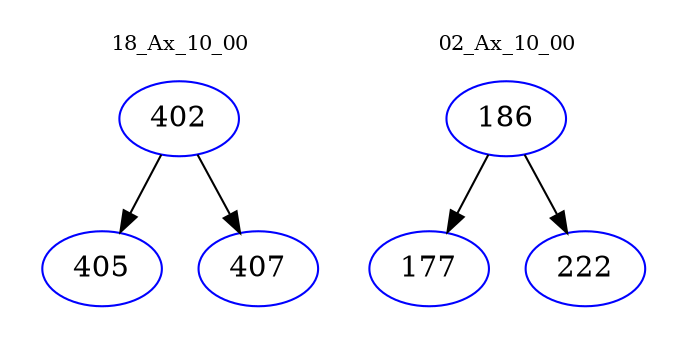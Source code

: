 digraph{
subgraph cluster_0 {
color = white
label = "18_Ax_10_00";
fontsize=10;
T0_402 [label="402", color="blue"]
T0_402 -> T0_405 [color="black"]
T0_405 [label="405", color="blue"]
T0_402 -> T0_407 [color="black"]
T0_407 [label="407", color="blue"]
}
subgraph cluster_1 {
color = white
label = "02_Ax_10_00";
fontsize=10;
T1_186 [label="186", color="blue"]
T1_186 -> T1_177 [color="black"]
T1_177 [label="177", color="blue"]
T1_186 -> T1_222 [color="black"]
T1_222 [label="222", color="blue"]
}
}
